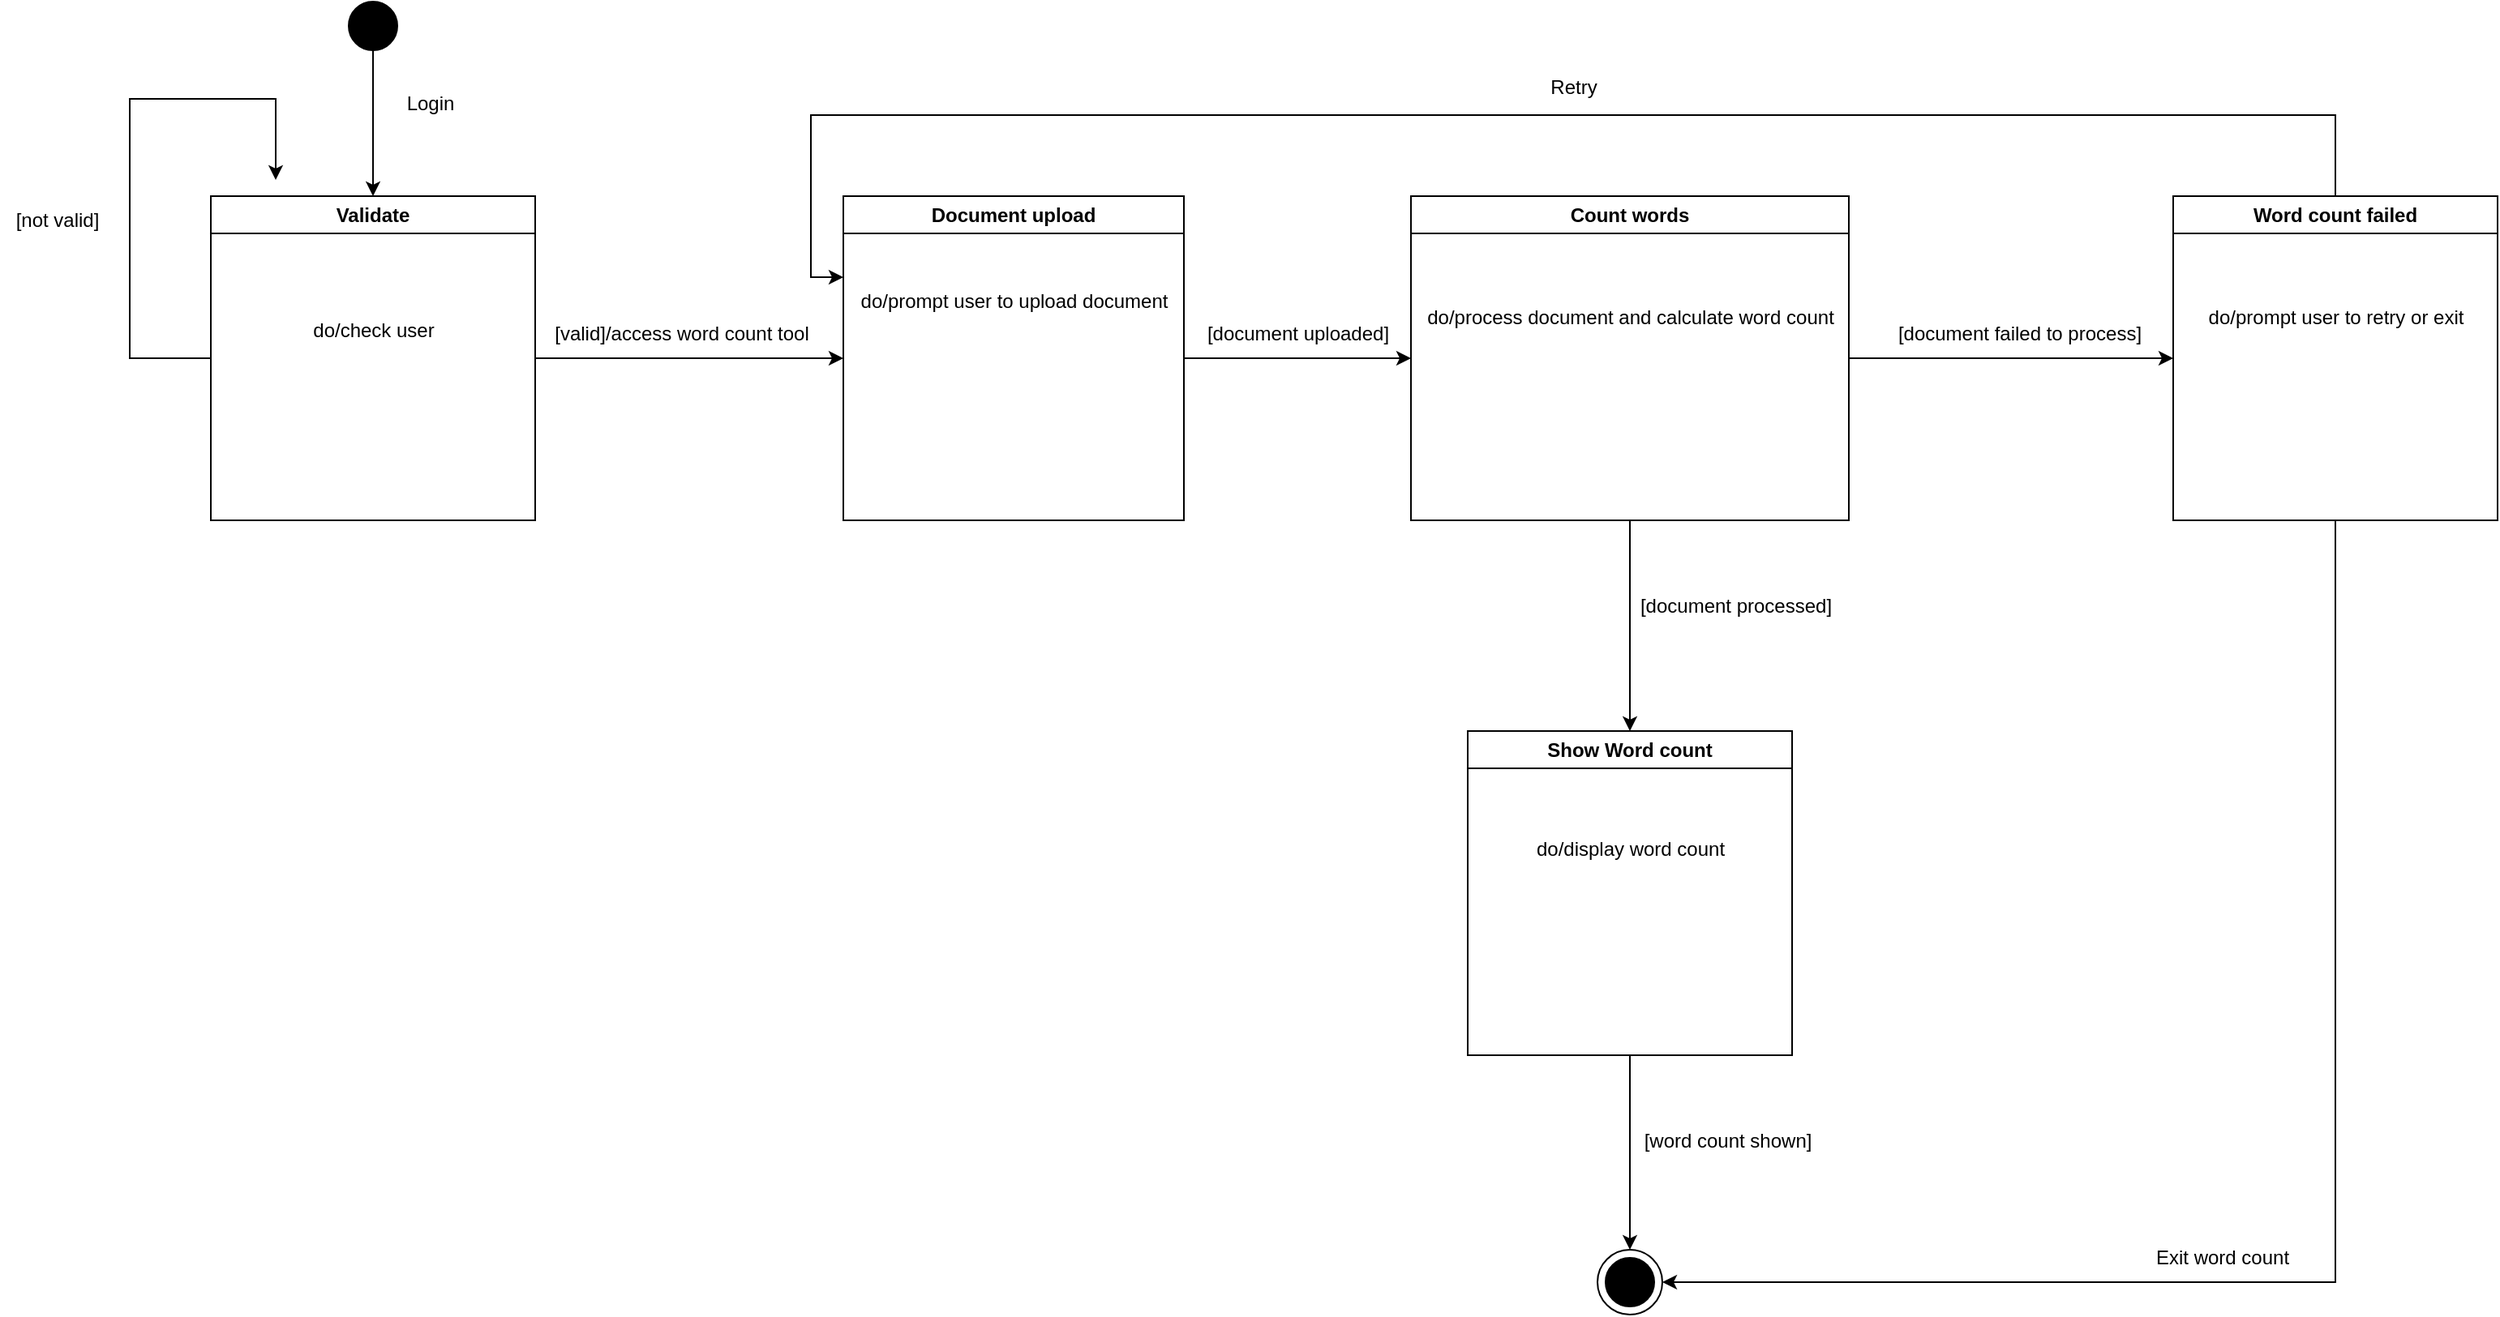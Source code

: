 <mxfile version="22.1.11" type="device">
  <diagram name="Page-1" id="yIMb8Wjv5SrFDRfZrwVe">
    <mxGraphModel dx="1363" dy="761" grid="1" gridSize="10" guides="1" tooltips="1" connect="1" arrows="1" fold="1" page="1" pageScale="1" pageWidth="827" pageHeight="1169" math="0" shadow="0">
      <root>
        <mxCell id="0" />
        <mxCell id="1" parent="0" />
        <mxCell id="mdAPyUJ26ON_Fo6JcOcm-1" style="edgeStyle=orthogonalEdgeStyle;rounded=0;orthogonalLoop=1;jettySize=auto;html=1;entryX=0.5;entryY=0;entryDx=0;entryDy=0;" parent="1" source="mdAPyUJ26ON_Fo6JcOcm-2" target="mdAPyUJ26ON_Fo6JcOcm-4" edge="1">
          <mxGeometry relative="1" as="geometry" />
        </mxCell>
        <mxCell id="mdAPyUJ26ON_Fo6JcOcm-2" value="" style="ellipse;whiteSpace=wrap;html=1;aspect=fixed;fillColor=#000000;" parent="1" vertex="1">
          <mxGeometry x="265" y="60" width="30" height="30" as="geometry" />
        </mxCell>
        <mxCell id="mdAPyUJ26ON_Fo6JcOcm-3" style="edgeStyle=orthogonalEdgeStyle;rounded=0;orthogonalLoop=1;jettySize=auto;html=1;exitX=0;exitY=0;exitDx=0;exitDy=0;" parent="1" source="mdAPyUJ26ON_Fo6JcOcm-4" edge="1">
          <mxGeometry relative="1" as="geometry">
            <mxPoint x="220" y="170" as="targetPoint" />
            <Array as="points">
              <mxPoint x="180" y="280" />
              <mxPoint x="130" y="280" />
              <mxPoint x="130" y="120" />
              <mxPoint x="220" y="120" />
            </Array>
          </mxGeometry>
        </mxCell>
        <mxCell id="mdAPyUJ26ON_Fo6JcOcm-9" style="edgeStyle=orthogonalEdgeStyle;rounded=0;orthogonalLoop=1;jettySize=auto;html=1;entryX=0;entryY=0.5;entryDx=0;entryDy=0;" parent="1" source="mdAPyUJ26ON_Fo6JcOcm-4" target="mdAPyUJ26ON_Fo6JcOcm-8" edge="1">
          <mxGeometry relative="1" as="geometry" />
        </mxCell>
        <mxCell id="mdAPyUJ26ON_Fo6JcOcm-4" value="Validate" style="swimlane;whiteSpace=wrap;html=1;" parent="1" vertex="1">
          <mxGeometry x="180" y="180" width="200" height="200" as="geometry" />
        </mxCell>
        <mxCell id="mdAPyUJ26ON_Fo6JcOcm-5" value="do/check user" style="text;html=1;align=center;verticalAlign=middle;resizable=0;points=[];autosize=1;strokeColor=none;fillColor=none;" parent="mdAPyUJ26ON_Fo6JcOcm-4" vertex="1">
          <mxGeometry x="50" y="68" width="100" height="30" as="geometry" />
        </mxCell>
        <mxCell id="mdAPyUJ26ON_Fo6JcOcm-6" value="Login" style="text;html=1;align=center;verticalAlign=middle;resizable=0;points=[];autosize=1;strokeColor=none;fillColor=none;" parent="1" vertex="1">
          <mxGeometry x="290" y="108" width="50" height="30" as="geometry" />
        </mxCell>
        <mxCell id="mdAPyUJ26ON_Fo6JcOcm-7" value="[not valid]" style="text;html=1;align=center;verticalAlign=middle;resizable=0;points=[];autosize=1;strokeColor=none;fillColor=none;" parent="1" vertex="1">
          <mxGeometry x="50" y="180" width="70" height="30" as="geometry" />
        </mxCell>
        <mxCell id="mdAPyUJ26ON_Fo6JcOcm-13" style="edgeStyle=orthogonalEdgeStyle;rounded=0;orthogonalLoop=1;jettySize=auto;html=1;entryX=0;entryY=0.5;entryDx=0;entryDy=0;" parent="1" source="mdAPyUJ26ON_Fo6JcOcm-8" target="mdAPyUJ26ON_Fo6JcOcm-12" edge="1">
          <mxGeometry relative="1" as="geometry" />
        </mxCell>
        <mxCell id="mdAPyUJ26ON_Fo6JcOcm-8" value="Document upload" style="swimlane;whiteSpace=wrap;html=1;" parent="1" vertex="1">
          <mxGeometry x="570" y="180" width="210" height="200" as="geometry" />
        </mxCell>
        <mxCell id="mdAPyUJ26ON_Fo6JcOcm-11" value="do/prompt user to upload document" style="text;html=1;align=center;verticalAlign=middle;resizable=0;points=[];autosize=1;strokeColor=none;fillColor=none;" parent="mdAPyUJ26ON_Fo6JcOcm-8" vertex="1">
          <mxGeometry y="50" width="210" height="30" as="geometry" />
        </mxCell>
        <mxCell id="mdAPyUJ26ON_Fo6JcOcm-10" value="[valid]/access word count tool" style="text;html=1;align=center;verticalAlign=middle;resizable=0;points=[];autosize=1;strokeColor=none;fillColor=none;" parent="1" vertex="1">
          <mxGeometry x="380" y="250" width="180" height="30" as="geometry" />
        </mxCell>
        <mxCell id="mdAPyUJ26ON_Fo6JcOcm-17" style="edgeStyle=orthogonalEdgeStyle;rounded=0;orthogonalLoop=1;jettySize=auto;html=1;entryX=0.5;entryY=0;entryDx=0;entryDy=0;" parent="1" source="mdAPyUJ26ON_Fo6JcOcm-12" target="mdAPyUJ26ON_Fo6JcOcm-16" edge="1">
          <mxGeometry relative="1" as="geometry" />
        </mxCell>
        <mxCell id="mdAPyUJ26ON_Fo6JcOcm-21" style="edgeStyle=orthogonalEdgeStyle;rounded=0;orthogonalLoop=1;jettySize=auto;html=1;entryX=0;entryY=0.5;entryDx=0;entryDy=0;" parent="1" source="mdAPyUJ26ON_Fo6JcOcm-12" target="mdAPyUJ26ON_Fo6JcOcm-20" edge="1">
          <mxGeometry relative="1" as="geometry" />
        </mxCell>
        <mxCell id="mdAPyUJ26ON_Fo6JcOcm-12" value="Count words" style="swimlane;whiteSpace=wrap;html=1;" parent="1" vertex="1">
          <mxGeometry x="920" y="180" width="270" height="200" as="geometry" />
        </mxCell>
        <mxCell id="mdAPyUJ26ON_Fo6JcOcm-15" value="do/process document and calculate word count" style="text;html=1;align=center;verticalAlign=middle;resizable=0;points=[];autosize=1;strokeColor=none;fillColor=none;" parent="mdAPyUJ26ON_Fo6JcOcm-12" vertex="1">
          <mxGeometry y="60" width="270" height="30" as="geometry" />
        </mxCell>
        <mxCell id="mdAPyUJ26ON_Fo6JcOcm-14" value="[document uploaded]" style="text;html=1;align=center;verticalAlign=middle;resizable=0;points=[];autosize=1;strokeColor=none;fillColor=none;" parent="1" vertex="1">
          <mxGeometry x="780" y="250" width="140" height="30" as="geometry" />
        </mxCell>
        <mxCell id="WvOHNHzyzxoIu2qh2oHj-6" style="edgeStyle=orthogonalEdgeStyle;rounded=0;orthogonalLoop=1;jettySize=auto;html=1;" edge="1" parent="1" source="mdAPyUJ26ON_Fo6JcOcm-16" target="WvOHNHzyzxoIu2qh2oHj-4">
          <mxGeometry relative="1" as="geometry" />
        </mxCell>
        <mxCell id="mdAPyUJ26ON_Fo6JcOcm-16" value="Show Word count" style="swimlane;whiteSpace=wrap;html=1;" parent="1" vertex="1">
          <mxGeometry x="955" y="510" width="200" height="200" as="geometry" />
        </mxCell>
        <mxCell id="mdAPyUJ26ON_Fo6JcOcm-19" value="do/display word count" style="text;html=1;align=center;verticalAlign=middle;resizable=0;points=[];autosize=1;strokeColor=none;fillColor=none;" parent="mdAPyUJ26ON_Fo6JcOcm-16" vertex="1">
          <mxGeometry x="30" y="58" width="140" height="30" as="geometry" />
        </mxCell>
        <mxCell id="mdAPyUJ26ON_Fo6JcOcm-18" value="[document processed]" style="text;html=1;align=center;verticalAlign=middle;resizable=0;points=[];autosize=1;strokeColor=none;fillColor=none;" parent="1" vertex="1">
          <mxGeometry x="1050" y="418" width="140" height="30" as="geometry" />
        </mxCell>
        <mxCell id="WvOHNHzyzxoIu2qh2oHj-8" style="edgeStyle=orthogonalEdgeStyle;rounded=0;orthogonalLoop=1;jettySize=auto;html=1;entryX=1;entryY=0.5;entryDx=0;entryDy=0;" edge="1" parent="1" source="mdAPyUJ26ON_Fo6JcOcm-20" target="WvOHNHzyzxoIu2qh2oHj-4">
          <mxGeometry relative="1" as="geometry">
            <Array as="points">
              <mxPoint x="1490" y="850" />
            </Array>
          </mxGeometry>
        </mxCell>
        <mxCell id="mdAPyUJ26ON_Fo6JcOcm-20" value="Word count failed" style="swimlane;whiteSpace=wrap;html=1;" parent="1" vertex="1">
          <mxGeometry x="1390" y="180" width="200" height="200" as="geometry" />
        </mxCell>
        <mxCell id="WvOHNHzyzxoIu2qh2oHj-2" value="do/prompt user to retry or exit" style="text;html=1;align=center;verticalAlign=middle;resizable=0;points=[];autosize=1;strokeColor=none;fillColor=none;" vertex="1" parent="mdAPyUJ26ON_Fo6JcOcm-20">
          <mxGeometry x="10" y="60" width="180" height="30" as="geometry" />
        </mxCell>
        <mxCell id="mdAPyUJ26ON_Fo6JcOcm-22" value="[document failed to process]" style="text;html=1;align=center;verticalAlign=middle;resizable=0;points=[];autosize=1;strokeColor=none;fillColor=none;" parent="1" vertex="1">
          <mxGeometry x="1210" y="250" width="170" height="30" as="geometry" />
        </mxCell>
        <mxCell id="mdAPyUJ26ON_Fo6JcOcm-23" style="edgeStyle=orthogonalEdgeStyle;rounded=0;orthogonalLoop=1;jettySize=auto;html=1;" parent="1" source="mdAPyUJ26ON_Fo6JcOcm-20" edge="1">
          <mxGeometry relative="1" as="geometry">
            <mxPoint x="570" y="230" as="targetPoint" />
            <Array as="points">
              <mxPoint x="1490" y="130" />
              <mxPoint x="550" y="130" />
              <mxPoint x="550" y="230" />
            </Array>
          </mxGeometry>
        </mxCell>
        <mxCell id="WvOHNHzyzxoIu2qh2oHj-3" value="Retry" style="text;html=1;align=center;verticalAlign=middle;resizable=0;points=[];autosize=1;strokeColor=none;fillColor=none;" vertex="1" parent="1">
          <mxGeometry x="995" y="98" width="50" height="30" as="geometry" />
        </mxCell>
        <mxCell id="WvOHNHzyzxoIu2qh2oHj-4" value="" style="ellipse;whiteSpace=wrap;html=1;aspect=fixed;" vertex="1" parent="1">
          <mxGeometry x="1035" y="830" width="40" height="40" as="geometry" />
        </mxCell>
        <mxCell id="WvOHNHzyzxoIu2qh2oHj-5" value="" style="ellipse;whiteSpace=wrap;html=1;aspect=fixed;fillColor=#000000;" vertex="1" parent="1">
          <mxGeometry x="1040" y="835" width="30" height="30" as="geometry" />
        </mxCell>
        <mxCell id="WvOHNHzyzxoIu2qh2oHj-7" value="[word count shown]" style="text;html=1;align=center;verticalAlign=middle;resizable=0;points=[];autosize=1;strokeColor=none;fillColor=none;" vertex="1" parent="1">
          <mxGeometry x="1050" y="748" width="130" height="30" as="geometry" />
        </mxCell>
        <mxCell id="WvOHNHzyzxoIu2qh2oHj-9" value="Exit word count" style="text;html=1;align=center;verticalAlign=middle;resizable=0;points=[];autosize=1;strokeColor=none;fillColor=none;" vertex="1" parent="1">
          <mxGeometry x="1365" y="820" width="110" height="30" as="geometry" />
        </mxCell>
      </root>
    </mxGraphModel>
  </diagram>
</mxfile>
